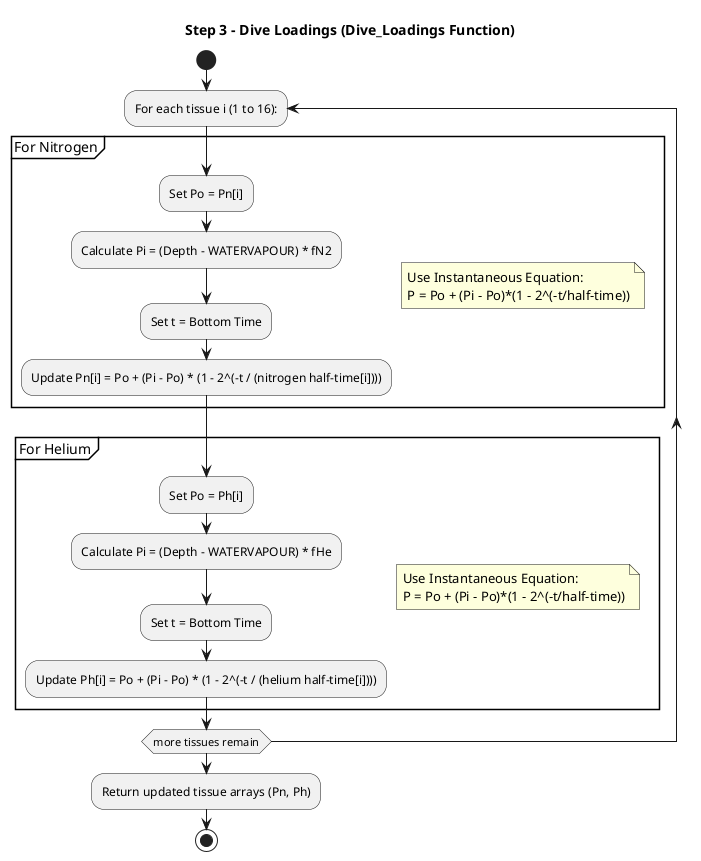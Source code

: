 ﻿@startuml Step3_Dive_Loadings
title Step 3 – Dive Loadings (Dive_Loadings Function)

start

repeat :For each tissue i (1 to 16):
  partition "For Nitrogen" {
    note right
      Use Instantaneous Equation:
      P = Po + (Pi - Po)*(1 - 2^(-t/half-time))
    end note
    :Set Po = Pn[i];
    :Calculate Pi = (Depth - WATERVAPOUR) * fN2;
    :Set t = Bottom Time;
    :Update Pn[i] = Po + (Pi - Po) * (1 - 2^(-t / (nitrogen half-time[i])));
  }
  
  partition "For Helium" {
    note right
      Use Instantaneous Equation:
      P = Po + (Pi - Po)*(1 - 2^(-t/half-time))
    end note
    :Set Po = Ph[i];
    :Calculate Pi = (Depth - WATERVAPOUR) * fHe;
    :Set t = Bottom Time;
    :Update Ph[i] = Po + (Pi - Po) * (1 - 2^(-t / (helium half-time[i])));
  }
repeat while (more tissues remain)

:Return updated tissue arrays (Pn, Ph);
stop

@enduml
